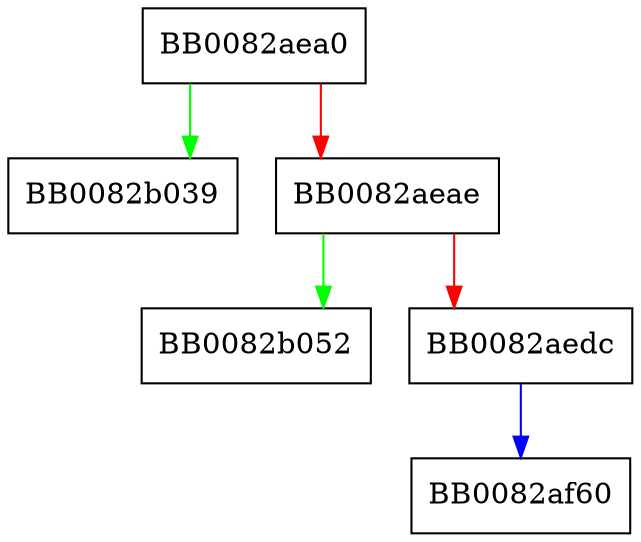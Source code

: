 digraph poly1305_blocks_vpmadd52 {
  node [shape="box"];
  graph [splines=ortho];
  BB0082aea0 -> BB0082b039 [color="green"];
  BB0082aea0 -> BB0082aeae [color="red"];
  BB0082aeae -> BB0082b052 [color="green"];
  BB0082aeae -> BB0082aedc [color="red"];
  BB0082aedc -> BB0082af60 [color="blue"];
}